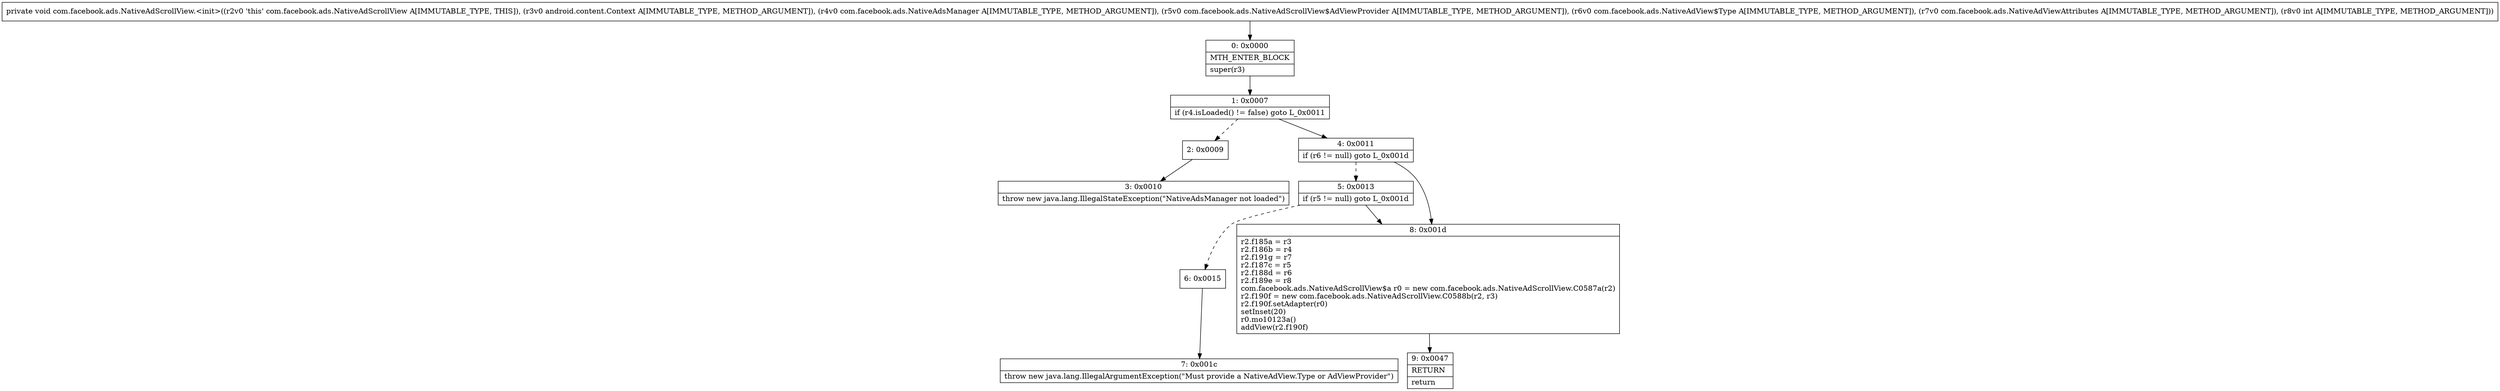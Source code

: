 digraph "CFG forcom.facebook.ads.NativeAdScrollView.\<init\>(Landroid\/content\/Context;Lcom\/facebook\/ads\/NativeAdsManager;Lcom\/facebook\/ads\/NativeAdScrollView$AdViewProvider;Lcom\/facebook\/ads\/NativeAdView$Type;Lcom\/facebook\/ads\/NativeAdViewAttributes;I)V" {
Node_0 [shape=record,label="{0\:\ 0x0000|MTH_ENTER_BLOCK\l|super(r3)\l}"];
Node_1 [shape=record,label="{1\:\ 0x0007|if (r4.isLoaded() != false) goto L_0x0011\l}"];
Node_2 [shape=record,label="{2\:\ 0x0009}"];
Node_3 [shape=record,label="{3\:\ 0x0010|throw new java.lang.IllegalStateException(\"NativeAdsManager not loaded\")\l}"];
Node_4 [shape=record,label="{4\:\ 0x0011|if (r6 != null) goto L_0x001d\l}"];
Node_5 [shape=record,label="{5\:\ 0x0013|if (r5 != null) goto L_0x001d\l}"];
Node_6 [shape=record,label="{6\:\ 0x0015}"];
Node_7 [shape=record,label="{7\:\ 0x001c|throw new java.lang.IllegalArgumentException(\"Must provide a NativeAdView.Type or AdViewProvider\")\l}"];
Node_8 [shape=record,label="{8\:\ 0x001d|r2.f185a = r3\lr2.f186b = r4\lr2.f191g = r7\lr2.f187c = r5\lr2.f188d = r6\lr2.f189e = r8\lcom.facebook.ads.NativeAdScrollView$a r0 = new com.facebook.ads.NativeAdScrollView.C0587a(r2)\lr2.f190f = new com.facebook.ads.NativeAdScrollView.C0588b(r2, r3)\lr2.f190f.setAdapter(r0)\lsetInset(20)\lr0.mo10123a()\laddView(r2.f190f)\l}"];
Node_9 [shape=record,label="{9\:\ 0x0047|RETURN\l|return\l}"];
MethodNode[shape=record,label="{private void com.facebook.ads.NativeAdScrollView.\<init\>((r2v0 'this' com.facebook.ads.NativeAdScrollView A[IMMUTABLE_TYPE, THIS]), (r3v0 android.content.Context A[IMMUTABLE_TYPE, METHOD_ARGUMENT]), (r4v0 com.facebook.ads.NativeAdsManager A[IMMUTABLE_TYPE, METHOD_ARGUMENT]), (r5v0 com.facebook.ads.NativeAdScrollView$AdViewProvider A[IMMUTABLE_TYPE, METHOD_ARGUMENT]), (r6v0 com.facebook.ads.NativeAdView$Type A[IMMUTABLE_TYPE, METHOD_ARGUMENT]), (r7v0 com.facebook.ads.NativeAdViewAttributes A[IMMUTABLE_TYPE, METHOD_ARGUMENT]), (r8v0 int A[IMMUTABLE_TYPE, METHOD_ARGUMENT])) }"];
MethodNode -> Node_0;
Node_0 -> Node_1;
Node_1 -> Node_2[style=dashed];
Node_1 -> Node_4;
Node_2 -> Node_3;
Node_4 -> Node_5[style=dashed];
Node_4 -> Node_8;
Node_5 -> Node_6[style=dashed];
Node_5 -> Node_8;
Node_6 -> Node_7;
Node_8 -> Node_9;
}

